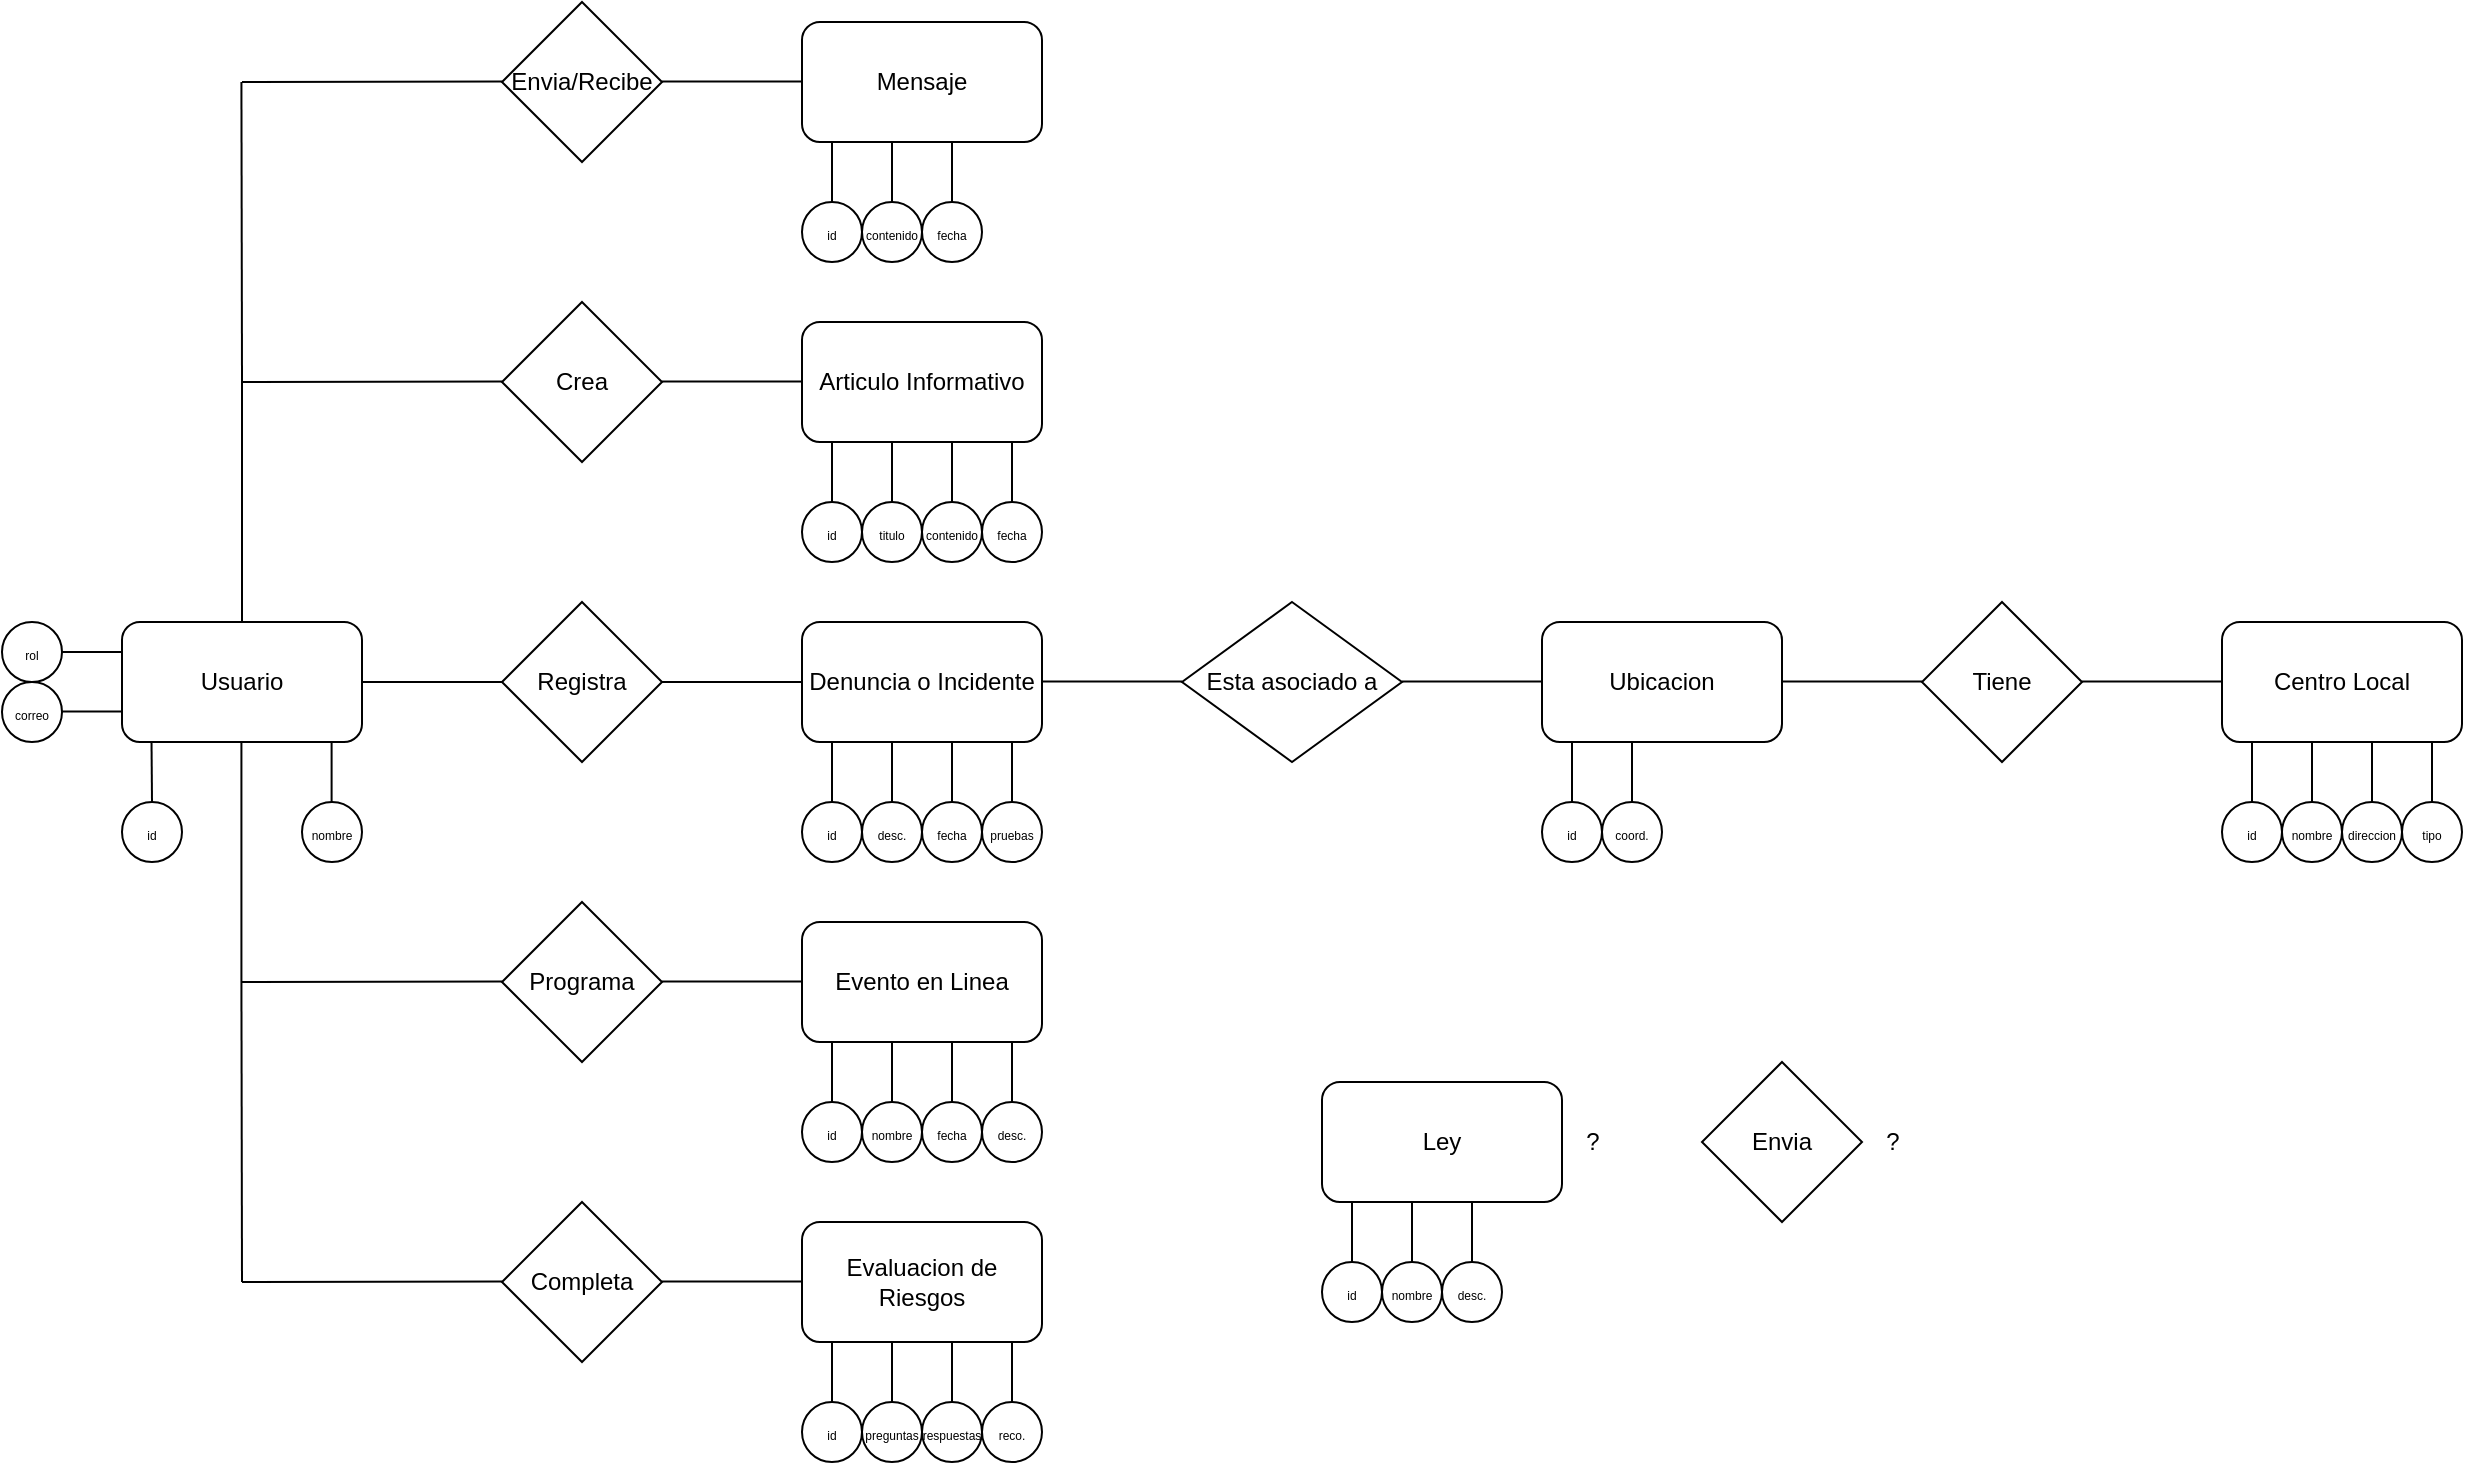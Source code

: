 <mxfile version="21.6.9" type="google">
  <diagram id="R2lEEEUBdFMjLlhIrx00" name="Page-1">
    <mxGraphModel grid="1" page="1" gridSize="10" guides="1" tooltips="1" connect="1" arrows="1" fold="1" pageScale="1" pageWidth="850" pageHeight="1100" math="0" shadow="0" extFonts="Permanent Marker^https://fonts.googleapis.com/css?family=Permanent+Marker">
      <root>
        <mxCell id="0" />
        <mxCell id="1" parent="0" />
        <mxCell id="qiDqm1S0po34fTQ9EKG--2" value="Usuario" style="rounded=1;whiteSpace=wrap;html=1;" vertex="1" parent="1">
          <mxGeometry y="380" width="120" height="60" as="geometry" />
        </mxCell>
        <mxCell id="qiDqm1S0po34fTQ9EKG--3" value="Denuncia o Incidente" style="rounded=1;whiteSpace=wrap;html=1;" vertex="1" parent="1">
          <mxGeometry x="340" y="380" width="120" height="60" as="geometry" />
        </mxCell>
        <mxCell id="qiDqm1S0po34fTQ9EKG--4" value="Articulo Informativo" style="rounded=1;whiteSpace=wrap;html=1;" vertex="1" parent="1">
          <mxGeometry x="340" y="230" width="120" height="60" as="geometry" />
        </mxCell>
        <mxCell id="qiDqm1S0po34fTQ9EKG--5" value="Mensaje" style="rounded=1;whiteSpace=wrap;html=1;" vertex="1" parent="1">
          <mxGeometry x="340" y="80" width="120" height="60" as="geometry" />
        </mxCell>
        <mxCell id="qiDqm1S0po34fTQ9EKG--6" value="Evento en Linea" style="rounded=1;whiteSpace=wrap;html=1;" vertex="1" parent="1">
          <mxGeometry x="340" y="530" width="120" height="60" as="geometry" />
        </mxCell>
        <mxCell id="qiDqm1S0po34fTQ9EKG--7" value="Evaluacion de Riesgos" style="rounded=1;whiteSpace=wrap;html=1;" vertex="1" parent="1">
          <mxGeometry x="340" y="680" width="120" height="60" as="geometry" />
        </mxCell>
        <mxCell id="qiDqm1S0po34fTQ9EKG--8" value="Registra" style="rhombus;whiteSpace=wrap;html=1;" vertex="1" parent="1">
          <mxGeometry x="190" y="370" width="80" height="80" as="geometry" />
        </mxCell>
        <mxCell id="qiDqm1S0po34fTQ9EKG--9" value="Crea" style="rhombus;whiteSpace=wrap;html=1;" vertex="1" parent="1">
          <mxGeometry x="190" y="220" width="80" height="80" as="geometry" />
        </mxCell>
        <mxCell id="qiDqm1S0po34fTQ9EKG--10" value="Envia/Recibe" style="rhombus;whiteSpace=wrap;html=1;" vertex="1" parent="1">
          <mxGeometry x="190" y="70" width="80" height="80" as="geometry" />
        </mxCell>
        <mxCell id="qiDqm1S0po34fTQ9EKG--11" value="Programa" style="rhombus;whiteSpace=wrap;html=1;" vertex="1" parent="1">
          <mxGeometry x="190" y="520" width="80" height="80" as="geometry" />
        </mxCell>
        <mxCell id="qiDqm1S0po34fTQ9EKG--12" value="Completa" style="rhombus;whiteSpace=wrap;html=1;" vertex="1" parent="1">
          <mxGeometry x="190" y="670" width="80" height="80" as="geometry" />
        </mxCell>
        <mxCell id="qiDqm1S0po34fTQ9EKG--13" value="Esta asociado a" style="rhombus;whiteSpace=wrap;html=1;" vertex="1" parent="1">
          <mxGeometry x="530" y="370" width="110" height="80" as="geometry" />
        </mxCell>
        <mxCell id="qiDqm1S0po34fTQ9EKG--14" value="Ubicacion" style="rounded=1;whiteSpace=wrap;html=1;" vertex="1" parent="1">
          <mxGeometry x="710" y="380" width="120" height="60" as="geometry" />
        </mxCell>
        <mxCell id="qiDqm1S0po34fTQ9EKG--15" value="Centro Local" style="rounded=1;whiteSpace=wrap;html=1;" vertex="1" parent="1">
          <mxGeometry x="1050" y="380" width="120" height="60" as="geometry" />
        </mxCell>
        <mxCell id="qiDqm1S0po34fTQ9EKG--16" value="Tiene" style="rhombus;whiteSpace=wrap;html=1;" vertex="1" parent="1">
          <mxGeometry x="900" y="370" width="80" height="80" as="geometry" />
        </mxCell>
        <mxCell id="qiDqm1S0po34fTQ9EKG--17" value="Ley" style="rounded=1;whiteSpace=wrap;html=1;" vertex="1" parent="1">
          <mxGeometry x="600" y="610" width="120" height="60" as="geometry" />
        </mxCell>
        <mxCell id="qiDqm1S0po34fTQ9EKG--18" value="Envia" style="rhombus;whiteSpace=wrap;html=1;" vertex="1" parent="1">
          <mxGeometry x="790" y="600" width="80" height="80" as="geometry" />
        </mxCell>
        <mxCell id="qiDqm1S0po34fTQ9EKG--19" value="?" style="text;html=1;align=center;verticalAlign=middle;resizable=0;points=[];autosize=1;strokeColor=none;fillColor=none;" vertex="1" parent="1">
          <mxGeometry x="720" y="625" width="30" height="30" as="geometry" />
        </mxCell>
        <mxCell id="qiDqm1S0po34fTQ9EKG--20" value="?" style="text;html=1;align=center;verticalAlign=middle;resizable=0;points=[];autosize=1;strokeColor=none;fillColor=none;" vertex="1" parent="1">
          <mxGeometry x="870" y="625" width="30" height="30" as="geometry" />
        </mxCell>
        <mxCell id="qiDqm1S0po34fTQ9EKG--21" value="" style="endArrow=none;html=1;rounded=0;exitX=1;exitY=0.5;exitDx=0;exitDy=0;entryX=0;entryY=0.5;entryDx=0;entryDy=0;" edge="1" parent="1" source="qiDqm1S0po34fTQ9EKG--2" target="qiDqm1S0po34fTQ9EKG--8">
          <mxGeometry width="50" height="50" relative="1" as="geometry">
            <mxPoint x="600" y="470" as="sourcePoint" />
            <mxPoint x="650" y="420" as="targetPoint" />
          </mxGeometry>
        </mxCell>
        <mxCell id="qiDqm1S0po34fTQ9EKG--22" value="" style="endArrow=none;html=1;rounded=0;entryX=0;entryY=0.5;entryDx=0;entryDy=0;" edge="1" parent="1" target="qiDqm1S0po34fTQ9EKG--3">
          <mxGeometry width="50" height="50" relative="1" as="geometry">
            <mxPoint x="270" y="410" as="sourcePoint" />
            <mxPoint x="320" y="360" as="targetPoint" />
          </mxGeometry>
        </mxCell>
        <mxCell id="qiDqm1S0po34fTQ9EKG--23" value="" style="endArrow=none;html=1;rounded=0;entryX=0;entryY=0.5;entryDx=0;entryDy=0;" edge="1" parent="1">
          <mxGeometry width="50" height="50" relative="1" as="geometry">
            <mxPoint x="270" y="259.71" as="sourcePoint" />
            <mxPoint x="340" y="259.71" as="targetPoint" />
          </mxGeometry>
        </mxCell>
        <mxCell id="qiDqm1S0po34fTQ9EKG--24" value="" style="endArrow=none;html=1;rounded=0;entryX=0;entryY=0.5;entryDx=0;entryDy=0;" edge="1" parent="1">
          <mxGeometry width="50" height="50" relative="1" as="geometry">
            <mxPoint x="270" y="109.71" as="sourcePoint" />
            <mxPoint x="340" y="109.71" as="targetPoint" />
          </mxGeometry>
        </mxCell>
        <mxCell id="qiDqm1S0po34fTQ9EKG--25" value="" style="endArrow=none;html=1;rounded=0;entryX=0;entryY=0.5;entryDx=0;entryDy=0;" edge="1" parent="1">
          <mxGeometry width="50" height="50" relative="1" as="geometry">
            <mxPoint x="270" y="559.71" as="sourcePoint" />
            <mxPoint x="340" y="559.71" as="targetPoint" />
          </mxGeometry>
        </mxCell>
        <mxCell id="qiDqm1S0po34fTQ9EKG--26" value="" style="endArrow=none;html=1;rounded=0;entryX=0;entryY=0.5;entryDx=0;entryDy=0;" edge="1" parent="1">
          <mxGeometry width="50" height="50" relative="1" as="geometry">
            <mxPoint x="270" y="709.71" as="sourcePoint" />
            <mxPoint x="340" y="709.71" as="targetPoint" />
          </mxGeometry>
        </mxCell>
        <mxCell id="qiDqm1S0po34fTQ9EKG--27" value="" style="endArrow=none;html=1;rounded=0;entryX=0;entryY=0.5;entryDx=0;entryDy=0;" edge="1" parent="1">
          <mxGeometry width="50" height="50" relative="1" as="geometry">
            <mxPoint x="460" y="409.71" as="sourcePoint" />
            <mxPoint x="530" y="409.71" as="targetPoint" />
          </mxGeometry>
        </mxCell>
        <mxCell id="qiDqm1S0po34fTQ9EKG--28" value="" style="endArrow=none;html=1;rounded=0;entryX=0;entryY=0.5;entryDx=0;entryDy=0;" edge="1" parent="1">
          <mxGeometry width="50" height="50" relative="1" as="geometry">
            <mxPoint x="640" y="409.71" as="sourcePoint" />
            <mxPoint x="710" y="409.71" as="targetPoint" />
          </mxGeometry>
        </mxCell>
        <mxCell id="qiDqm1S0po34fTQ9EKG--29" value="" style="endArrow=none;html=1;rounded=0;entryX=0;entryY=0.5;entryDx=0;entryDy=0;" edge="1" parent="1">
          <mxGeometry width="50" height="50" relative="1" as="geometry">
            <mxPoint x="830" y="409.71" as="sourcePoint" />
            <mxPoint x="900" y="409.71" as="targetPoint" />
          </mxGeometry>
        </mxCell>
        <mxCell id="qiDqm1S0po34fTQ9EKG--30" value="" style="endArrow=none;html=1;rounded=0;entryX=0;entryY=0.5;entryDx=0;entryDy=0;" edge="1" parent="1">
          <mxGeometry width="50" height="50" relative="1" as="geometry">
            <mxPoint x="980" y="409.71" as="sourcePoint" />
            <mxPoint x="1050" y="409.71" as="targetPoint" />
          </mxGeometry>
        </mxCell>
        <mxCell id="qiDqm1S0po34fTQ9EKG--31" value="" style="endArrow=none;html=1;rounded=0;entryX=0;entryY=0.5;entryDx=0;entryDy=0;" edge="1" parent="1">
          <mxGeometry width="50" height="50" relative="1" as="geometry">
            <mxPoint x="60" y="260" as="sourcePoint" />
            <mxPoint x="190" y="259.71" as="targetPoint" />
          </mxGeometry>
        </mxCell>
        <mxCell id="qiDqm1S0po34fTQ9EKG--33" value="" style="endArrow=none;html=1;rounded=0;" edge="1" parent="1">
          <mxGeometry width="50" height="50" relative="1" as="geometry">
            <mxPoint x="60" y="380" as="sourcePoint" />
            <mxPoint x="60" y="260" as="targetPoint" />
          </mxGeometry>
        </mxCell>
        <mxCell id="qiDqm1S0po34fTQ9EKG--34" value="" style="endArrow=none;html=1;rounded=0;entryX=0;entryY=0.5;entryDx=0;entryDy=0;" edge="1" parent="1">
          <mxGeometry width="50" height="50" relative="1" as="geometry">
            <mxPoint x="60" y="110" as="sourcePoint" />
            <mxPoint x="190" y="109.71" as="targetPoint" />
          </mxGeometry>
        </mxCell>
        <mxCell id="qiDqm1S0po34fTQ9EKG--35" value="" style="endArrow=none;html=1;rounded=0;entryX=0;entryY=0.5;entryDx=0;entryDy=0;" edge="1" parent="1">
          <mxGeometry width="50" height="50" relative="1" as="geometry">
            <mxPoint x="60" y="560" as="sourcePoint" />
            <mxPoint x="190" y="559.71" as="targetPoint" />
          </mxGeometry>
        </mxCell>
        <mxCell id="qiDqm1S0po34fTQ9EKG--36" value="" style="endArrow=none;html=1;rounded=0;entryX=0;entryY=0.5;entryDx=0;entryDy=0;" edge="1" parent="1">
          <mxGeometry width="50" height="50" relative="1" as="geometry">
            <mxPoint x="60" y="710" as="sourcePoint" />
            <mxPoint x="190" y="709.71" as="targetPoint" />
          </mxGeometry>
        </mxCell>
        <mxCell id="qiDqm1S0po34fTQ9EKG--37" value="" style="endArrow=none;html=1;rounded=0;" edge="1" parent="1">
          <mxGeometry width="50" height="50" relative="1" as="geometry">
            <mxPoint x="60" y="260" as="sourcePoint" />
            <mxPoint x="59.71" y="110" as="targetPoint" />
          </mxGeometry>
        </mxCell>
        <mxCell id="qiDqm1S0po34fTQ9EKG--38" value="" style="endArrow=none;html=1;rounded=0;" edge="1" parent="1">
          <mxGeometry width="50" height="50" relative="1" as="geometry">
            <mxPoint x="60" y="710" as="sourcePoint" />
            <mxPoint x="59.71" y="560" as="targetPoint" />
          </mxGeometry>
        </mxCell>
        <mxCell id="qiDqm1S0po34fTQ9EKG--39" value="" style="endArrow=none;html=1;rounded=0;" edge="1" parent="1">
          <mxGeometry width="50" height="50" relative="1" as="geometry">
            <mxPoint x="59.71" y="560" as="sourcePoint" />
            <mxPoint x="59.71" y="440" as="targetPoint" />
          </mxGeometry>
        </mxCell>
        <mxCell id="qiDqm1S0po34fTQ9EKG--40" value="&lt;font style=&quot;font-size: 6px;&quot;&gt;id&lt;/font&gt;" style="ellipse;whiteSpace=wrap;html=1;aspect=fixed;" vertex="1" parent="1">
          <mxGeometry y="470" width="30" height="30" as="geometry" />
        </mxCell>
        <mxCell id="qiDqm1S0po34fTQ9EKG--41" value="&lt;font style=&quot;font-size: 6px;&quot;&gt;nombre&lt;/font&gt;" style="ellipse;whiteSpace=wrap;html=1;aspect=fixed;" vertex="1" parent="1">
          <mxGeometry x="90" y="470" width="30" height="30" as="geometry" />
        </mxCell>
        <mxCell id="qiDqm1S0po34fTQ9EKG--42" value="&lt;font style=&quot;font-size: 6px;&quot;&gt;correo&lt;/font&gt;" style="ellipse;whiteSpace=wrap;html=1;aspect=fixed;" vertex="1" parent="1">
          <mxGeometry x="-60" y="410" width="30" height="30" as="geometry" />
        </mxCell>
        <mxCell id="qiDqm1S0po34fTQ9EKG--43" value="&lt;font style=&quot;font-size: 6px;&quot;&gt;rol&lt;/font&gt;" style="ellipse;whiteSpace=wrap;html=1;aspect=fixed;" vertex="1" parent="1">
          <mxGeometry x="-60" y="380" width="30" height="30" as="geometry" />
        </mxCell>
        <mxCell id="qiDqm1S0po34fTQ9EKG--44" value="" style="endArrow=none;html=1;rounded=0;entryX=0;entryY=0.25;entryDx=0;entryDy=0;exitX=1;exitY=0.5;exitDx=0;exitDy=0;" edge="1" parent="1" source="qiDqm1S0po34fTQ9EKG--43" target="qiDqm1S0po34fTQ9EKG--2">
          <mxGeometry width="50" height="50" relative="1" as="geometry">
            <mxPoint x="-30" y="390" as="sourcePoint" />
            <mxPoint x="20" y="340" as="targetPoint" />
          </mxGeometry>
        </mxCell>
        <mxCell id="qiDqm1S0po34fTQ9EKG--45" value="" style="endArrow=none;html=1;rounded=0;entryX=0;entryY=0.25;entryDx=0;entryDy=0;exitX=1;exitY=0.5;exitDx=0;exitDy=0;" edge="1" parent="1">
          <mxGeometry width="50" height="50" relative="1" as="geometry">
            <mxPoint x="-30" y="424.8" as="sourcePoint" />
            <mxPoint y="424.8" as="targetPoint" />
          </mxGeometry>
        </mxCell>
        <mxCell id="qiDqm1S0po34fTQ9EKG--46" value="" style="endArrow=none;html=1;rounded=0;entryX=0.5;entryY=0;entryDx=0;entryDy=0;exitX=0.123;exitY=0.997;exitDx=0;exitDy=0;exitPerimeter=0;" edge="1" parent="1" source="qiDqm1S0po34fTQ9EKG--2" target="qiDqm1S0po34fTQ9EKG--40">
          <mxGeometry width="50" height="50" relative="1" as="geometry">
            <mxPoint x="10" y="460" as="sourcePoint" />
            <mxPoint x="40" y="460" as="targetPoint" />
          </mxGeometry>
        </mxCell>
        <mxCell id="qiDqm1S0po34fTQ9EKG--47" value="" style="endArrow=none;html=1;rounded=0;entryX=0.5;entryY=0;entryDx=0;entryDy=0;exitX=0.123;exitY=0.997;exitDx=0;exitDy=0;exitPerimeter=0;" edge="1" parent="1">
          <mxGeometry width="50" height="50" relative="1" as="geometry">
            <mxPoint x="104.8" y="440" as="sourcePoint" />
            <mxPoint x="104.8" y="470" as="targetPoint" />
          </mxGeometry>
        </mxCell>
        <mxCell id="qiDqm1S0po34fTQ9EKG--48" value="&lt;font style=&quot;font-size: 6px;&quot;&gt;id&lt;/font&gt;" style="ellipse;whiteSpace=wrap;html=1;aspect=fixed;" vertex="1" parent="1">
          <mxGeometry x="340" y="470" width="30" height="30" as="geometry" />
        </mxCell>
        <mxCell id="qiDqm1S0po34fTQ9EKG--49" value="" style="endArrow=none;html=1;rounded=0;entryX=0.5;entryY=0;entryDx=0;entryDy=0;exitX=0.123;exitY=0.997;exitDx=0;exitDy=0;exitPerimeter=0;" edge="1" parent="1" target="qiDqm1S0po34fTQ9EKG--48">
          <mxGeometry width="50" height="50" relative="1" as="geometry">
            <mxPoint x="355" y="440" as="sourcePoint" />
            <mxPoint x="380" y="460" as="targetPoint" />
          </mxGeometry>
        </mxCell>
        <mxCell id="qiDqm1S0po34fTQ9EKG--50" value="&lt;font style=&quot;font-size: 6px;&quot;&gt;desc.&lt;/font&gt;" style="ellipse;whiteSpace=wrap;html=1;aspect=fixed;" vertex="1" parent="1">
          <mxGeometry x="370" y="470" width="30" height="30" as="geometry" />
        </mxCell>
        <mxCell id="qiDqm1S0po34fTQ9EKG--51" value="" style="endArrow=none;html=1;rounded=0;entryX=0.5;entryY=0;entryDx=0;entryDy=0;exitX=0.123;exitY=0.997;exitDx=0;exitDy=0;exitPerimeter=0;" edge="1" parent="1" target="qiDqm1S0po34fTQ9EKG--50">
          <mxGeometry width="50" height="50" relative="1" as="geometry">
            <mxPoint x="385" y="440" as="sourcePoint" />
            <mxPoint x="410" y="460" as="targetPoint" />
          </mxGeometry>
        </mxCell>
        <mxCell id="qiDqm1S0po34fTQ9EKG--52" value="&lt;font style=&quot;font-size: 6px;&quot;&gt;fecha&lt;/font&gt;" style="ellipse;whiteSpace=wrap;html=1;aspect=fixed;" vertex="1" parent="1">
          <mxGeometry x="400" y="470" width="30" height="30" as="geometry" />
        </mxCell>
        <mxCell id="qiDqm1S0po34fTQ9EKG--53" value="" style="endArrow=none;html=1;rounded=0;entryX=0.5;entryY=0;entryDx=0;entryDy=0;exitX=0.123;exitY=0.997;exitDx=0;exitDy=0;exitPerimeter=0;" edge="1" parent="1" target="qiDqm1S0po34fTQ9EKG--52">
          <mxGeometry width="50" height="50" relative="1" as="geometry">
            <mxPoint x="415" y="440" as="sourcePoint" />
            <mxPoint x="440" y="460" as="targetPoint" />
          </mxGeometry>
        </mxCell>
        <mxCell id="qiDqm1S0po34fTQ9EKG--54" value="&lt;font style=&quot;font-size: 6px;&quot;&gt;pruebas&lt;/font&gt;" style="ellipse;whiteSpace=wrap;html=1;aspect=fixed;" vertex="1" parent="1">
          <mxGeometry x="430" y="470" width="30" height="30" as="geometry" />
        </mxCell>
        <mxCell id="qiDqm1S0po34fTQ9EKG--55" value="" style="endArrow=none;html=1;rounded=0;entryX=0.5;entryY=0;entryDx=0;entryDy=0;exitX=0.123;exitY=0.997;exitDx=0;exitDy=0;exitPerimeter=0;" edge="1" parent="1" target="qiDqm1S0po34fTQ9EKG--54">
          <mxGeometry width="50" height="50" relative="1" as="geometry">
            <mxPoint x="445" y="440" as="sourcePoint" />
            <mxPoint x="470" y="460" as="targetPoint" />
          </mxGeometry>
        </mxCell>
        <mxCell id="qiDqm1S0po34fTQ9EKG--56" value="&lt;font style=&quot;font-size: 6px;&quot;&gt;id&lt;/font&gt;" style="ellipse;whiteSpace=wrap;html=1;aspect=fixed;" vertex="1" parent="1">
          <mxGeometry x="340" y="320" width="30" height="30" as="geometry" />
        </mxCell>
        <mxCell id="qiDqm1S0po34fTQ9EKG--57" value="" style="endArrow=none;html=1;rounded=0;entryX=0.5;entryY=0;entryDx=0;entryDy=0;exitX=0.123;exitY=0.997;exitDx=0;exitDy=0;exitPerimeter=0;" edge="1" parent="1" target="qiDqm1S0po34fTQ9EKG--56">
          <mxGeometry width="50" height="50" relative="1" as="geometry">
            <mxPoint x="355" y="290" as="sourcePoint" />
            <mxPoint x="380" y="310" as="targetPoint" />
          </mxGeometry>
        </mxCell>
        <mxCell id="qiDqm1S0po34fTQ9EKG--58" value="&lt;font style=&quot;font-size: 6px;&quot;&gt;titulo&lt;/font&gt;" style="ellipse;whiteSpace=wrap;html=1;aspect=fixed;" vertex="1" parent="1">
          <mxGeometry x="370" y="320" width="30" height="30" as="geometry" />
        </mxCell>
        <mxCell id="qiDqm1S0po34fTQ9EKG--59" value="" style="endArrow=none;html=1;rounded=0;entryX=0.5;entryY=0;entryDx=0;entryDy=0;exitX=0.123;exitY=0.997;exitDx=0;exitDy=0;exitPerimeter=0;" edge="1" parent="1" target="qiDqm1S0po34fTQ9EKG--58">
          <mxGeometry width="50" height="50" relative="1" as="geometry">
            <mxPoint x="385" y="290" as="sourcePoint" />
            <mxPoint x="410" y="310" as="targetPoint" />
          </mxGeometry>
        </mxCell>
        <mxCell id="qiDqm1S0po34fTQ9EKG--60" value="&lt;font style=&quot;font-size: 6px;&quot;&gt;contenido&lt;/font&gt;" style="ellipse;whiteSpace=wrap;html=1;aspect=fixed;" vertex="1" parent="1">
          <mxGeometry x="400" y="320" width="30" height="30" as="geometry" />
        </mxCell>
        <mxCell id="qiDqm1S0po34fTQ9EKG--61" value="" style="endArrow=none;html=1;rounded=0;entryX=0.5;entryY=0;entryDx=0;entryDy=0;exitX=0.123;exitY=0.997;exitDx=0;exitDy=0;exitPerimeter=0;" edge="1" parent="1" target="qiDqm1S0po34fTQ9EKG--60">
          <mxGeometry width="50" height="50" relative="1" as="geometry">
            <mxPoint x="415" y="290" as="sourcePoint" />
            <mxPoint x="440" y="310" as="targetPoint" />
          </mxGeometry>
        </mxCell>
        <mxCell id="qiDqm1S0po34fTQ9EKG--62" value="&lt;font style=&quot;font-size: 6px;&quot;&gt;fecha&lt;/font&gt;" style="ellipse;whiteSpace=wrap;html=1;aspect=fixed;" vertex="1" parent="1">
          <mxGeometry x="430" y="320" width="30" height="30" as="geometry" />
        </mxCell>
        <mxCell id="qiDqm1S0po34fTQ9EKG--63" value="" style="endArrow=none;html=1;rounded=0;entryX=0.5;entryY=0;entryDx=0;entryDy=0;exitX=0.123;exitY=0.997;exitDx=0;exitDy=0;exitPerimeter=0;" edge="1" parent="1" target="qiDqm1S0po34fTQ9EKG--62">
          <mxGeometry width="50" height="50" relative="1" as="geometry">
            <mxPoint x="445" y="290" as="sourcePoint" />
            <mxPoint x="470" y="310" as="targetPoint" />
          </mxGeometry>
        </mxCell>
        <mxCell id="qiDqm1S0po34fTQ9EKG--64" value="&lt;font style=&quot;font-size: 6px;&quot;&gt;id&lt;/font&gt;" style="ellipse;whiteSpace=wrap;html=1;aspect=fixed;" vertex="1" parent="1">
          <mxGeometry x="340" y="170" width="30" height="30" as="geometry" />
        </mxCell>
        <mxCell id="qiDqm1S0po34fTQ9EKG--65" value="" style="endArrow=none;html=1;rounded=0;entryX=0.5;entryY=0;entryDx=0;entryDy=0;exitX=0.123;exitY=0.997;exitDx=0;exitDy=0;exitPerimeter=0;" edge="1" parent="1" target="qiDqm1S0po34fTQ9EKG--64">
          <mxGeometry width="50" height="50" relative="1" as="geometry">
            <mxPoint x="355" y="140" as="sourcePoint" />
            <mxPoint x="380" y="160" as="targetPoint" />
          </mxGeometry>
        </mxCell>
        <mxCell id="qiDqm1S0po34fTQ9EKG--66" value="&lt;font style=&quot;font-size: 6px;&quot;&gt;contenido&lt;/font&gt;" style="ellipse;whiteSpace=wrap;html=1;aspect=fixed;" vertex="1" parent="1">
          <mxGeometry x="370" y="170" width="30" height="30" as="geometry" />
        </mxCell>
        <mxCell id="qiDqm1S0po34fTQ9EKG--67" value="" style="endArrow=none;html=1;rounded=0;entryX=0.5;entryY=0;entryDx=0;entryDy=0;exitX=0.123;exitY=0.997;exitDx=0;exitDy=0;exitPerimeter=0;" edge="1" parent="1" target="qiDqm1S0po34fTQ9EKG--66">
          <mxGeometry width="50" height="50" relative="1" as="geometry">
            <mxPoint x="385" y="140" as="sourcePoint" />
            <mxPoint x="410" y="160" as="targetPoint" />
          </mxGeometry>
        </mxCell>
        <mxCell id="qiDqm1S0po34fTQ9EKG--68" value="&lt;font style=&quot;font-size: 6px;&quot;&gt;fecha&lt;/font&gt;" style="ellipse;whiteSpace=wrap;html=1;aspect=fixed;" vertex="1" parent="1">
          <mxGeometry x="400" y="170" width="30" height="30" as="geometry" />
        </mxCell>
        <mxCell id="qiDqm1S0po34fTQ9EKG--69" value="" style="endArrow=none;html=1;rounded=0;entryX=0.5;entryY=0;entryDx=0;entryDy=0;exitX=0.123;exitY=0.997;exitDx=0;exitDy=0;exitPerimeter=0;" edge="1" parent="1" target="qiDqm1S0po34fTQ9EKG--68">
          <mxGeometry width="50" height="50" relative="1" as="geometry">
            <mxPoint x="415" y="140" as="sourcePoint" />
            <mxPoint x="440" y="160" as="targetPoint" />
          </mxGeometry>
        </mxCell>
        <mxCell id="qiDqm1S0po34fTQ9EKG--76" value="&lt;font style=&quot;font-size: 6px;&quot;&gt;id&lt;/font&gt;" style="ellipse;whiteSpace=wrap;html=1;aspect=fixed;" vertex="1" parent="1">
          <mxGeometry x="340" y="620" width="30" height="30" as="geometry" />
        </mxCell>
        <mxCell id="qiDqm1S0po34fTQ9EKG--77" value="" style="endArrow=none;html=1;rounded=0;entryX=0.5;entryY=0;entryDx=0;entryDy=0;exitX=0.123;exitY=0.997;exitDx=0;exitDy=0;exitPerimeter=0;" edge="1" parent="1" target="qiDqm1S0po34fTQ9EKG--76">
          <mxGeometry width="50" height="50" relative="1" as="geometry">
            <mxPoint x="355" y="590" as="sourcePoint" />
            <mxPoint x="380" y="610" as="targetPoint" />
          </mxGeometry>
        </mxCell>
        <mxCell id="qiDqm1S0po34fTQ9EKG--78" value="&lt;font style=&quot;font-size: 6px;&quot;&gt;nombre&lt;/font&gt;" style="ellipse;whiteSpace=wrap;html=1;aspect=fixed;" vertex="1" parent="1">
          <mxGeometry x="370" y="620" width="30" height="30" as="geometry" />
        </mxCell>
        <mxCell id="qiDqm1S0po34fTQ9EKG--79" value="" style="endArrow=none;html=1;rounded=0;entryX=0.5;entryY=0;entryDx=0;entryDy=0;exitX=0.123;exitY=0.997;exitDx=0;exitDy=0;exitPerimeter=0;" edge="1" parent="1" target="qiDqm1S0po34fTQ9EKG--78">
          <mxGeometry width="50" height="50" relative="1" as="geometry">
            <mxPoint x="385" y="590" as="sourcePoint" />
            <mxPoint x="410" y="610" as="targetPoint" />
          </mxGeometry>
        </mxCell>
        <mxCell id="qiDqm1S0po34fTQ9EKG--80" value="&lt;font style=&quot;font-size: 6px;&quot;&gt;fecha&lt;/font&gt;" style="ellipse;whiteSpace=wrap;html=1;aspect=fixed;" vertex="1" parent="1">
          <mxGeometry x="400" y="620" width="30" height="30" as="geometry" />
        </mxCell>
        <mxCell id="qiDqm1S0po34fTQ9EKG--81" value="" style="endArrow=none;html=1;rounded=0;entryX=0.5;entryY=0;entryDx=0;entryDy=0;exitX=0.123;exitY=0.997;exitDx=0;exitDy=0;exitPerimeter=0;" edge="1" parent="1" target="qiDqm1S0po34fTQ9EKG--80">
          <mxGeometry width="50" height="50" relative="1" as="geometry">
            <mxPoint x="415" y="590" as="sourcePoint" />
            <mxPoint x="440" y="610" as="targetPoint" />
          </mxGeometry>
        </mxCell>
        <mxCell id="qiDqm1S0po34fTQ9EKG--82" value="&lt;font style=&quot;font-size: 6px;&quot;&gt;desc.&lt;/font&gt;" style="ellipse;whiteSpace=wrap;html=1;aspect=fixed;" vertex="1" parent="1">
          <mxGeometry x="430" y="620" width="30" height="30" as="geometry" />
        </mxCell>
        <mxCell id="qiDqm1S0po34fTQ9EKG--83" value="" style="endArrow=none;html=1;rounded=0;entryX=0.5;entryY=0;entryDx=0;entryDy=0;exitX=0.123;exitY=0.997;exitDx=0;exitDy=0;exitPerimeter=0;" edge="1" parent="1" target="qiDqm1S0po34fTQ9EKG--82">
          <mxGeometry width="50" height="50" relative="1" as="geometry">
            <mxPoint x="445" y="590" as="sourcePoint" />
            <mxPoint x="470" y="610" as="targetPoint" />
          </mxGeometry>
        </mxCell>
        <mxCell id="qiDqm1S0po34fTQ9EKG--84" value="&lt;font style=&quot;font-size: 6px;&quot;&gt;id&lt;/font&gt;" style="ellipse;whiteSpace=wrap;html=1;aspect=fixed;" vertex="1" parent="1">
          <mxGeometry x="340" y="770" width="30" height="30" as="geometry" />
        </mxCell>
        <mxCell id="qiDqm1S0po34fTQ9EKG--85" value="" style="endArrow=none;html=1;rounded=0;entryX=0.5;entryY=0;entryDx=0;entryDy=0;exitX=0.123;exitY=0.997;exitDx=0;exitDy=0;exitPerimeter=0;" edge="1" parent="1" target="qiDqm1S0po34fTQ9EKG--84">
          <mxGeometry width="50" height="50" relative="1" as="geometry">
            <mxPoint x="355" y="740" as="sourcePoint" />
            <mxPoint x="380" y="760" as="targetPoint" />
          </mxGeometry>
        </mxCell>
        <mxCell id="qiDqm1S0po34fTQ9EKG--86" value="&lt;font style=&quot;font-size: 6px;&quot;&gt;preguntas&lt;/font&gt;" style="ellipse;whiteSpace=wrap;html=1;aspect=fixed;" vertex="1" parent="1">
          <mxGeometry x="370" y="770" width="30" height="30" as="geometry" />
        </mxCell>
        <mxCell id="qiDqm1S0po34fTQ9EKG--87" value="" style="endArrow=none;html=1;rounded=0;entryX=0.5;entryY=0;entryDx=0;entryDy=0;exitX=0.123;exitY=0.997;exitDx=0;exitDy=0;exitPerimeter=0;" edge="1" parent="1" target="qiDqm1S0po34fTQ9EKG--86">
          <mxGeometry width="50" height="50" relative="1" as="geometry">
            <mxPoint x="385" y="740" as="sourcePoint" />
            <mxPoint x="410" y="760" as="targetPoint" />
          </mxGeometry>
        </mxCell>
        <mxCell id="qiDqm1S0po34fTQ9EKG--88" value="&lt;font style=&quot;font-size: 6px;&quot;&gt;respuestas&lt;/font&gt;" style="ellipse;whiteSpace=wrap;html=1;aspect=fixed;" vertex="1" parent="1">
          <mxGeometry x="400" y="770" width="30" height="30" as="geometry" />
        </mxCell>
        <mxCell id="qiDqm1S0po34fTQ9EKG--89" value="" style="endArrow=none;html=1;rounded=0;entryX=0.5;entryY=0;entryDx=0;entryDy=0;exitX=0.123;exitY=0.997;exitDx=0;exitDy=0;exitPerimeter=0;" edge="1" parent="1" target="qiDqm1S0po34fTQ9EKG--88">
          <mxGeometry width="50" height="50" relative="1" as="geometry">
            <mxPoint x="415" y="740" as="sourcePoint" />
            <mxPoint x="440" y="760" as="targetPoint" />
          </mxGeometry>
        </mxCell>
        <mxCell id="qiDqm1S0po34fTQ9EKG--90" value="&lt;span style=&quot;font-size: 6px;&quot;&gt;reco.&lt;br&gt;&lt;/span&gt;" style="ellipse;whiteSpace=wrap;html=1;aspect=fixed;" vertex="1" parent="1">
          <mxGeometry x="430" y="770" width="30" height="30" as="geometry" />
        </mxCell>
        <mxCell id="qiDqm1S0po34fTQ9EKG--91" value="" style="endArrow=none;html=1;rounded=0;entryX=0.5;entryY=0;entryDx=0;entryDy=0;exitX=0.123;exitY=0.997;exitDx=0;exitDy=0;exitPerimeter=0;" edge="1" parent="1" target="qiDqm1S0po34fTQ9EKG--90">
          <mxGeometry width="50" height="50" relative="1" as="geometry">
            <mxPoint x="445" y="740" as="sourcePoint" />
            <mxPoint x="470" y="760" as="targetPoint" />
          </mxGeometry>
        </mxCell>
        <mxCell id="qiDqm1S0po34fTQ9EKG--92" value="&lt;font style=&quot;font-size: 6px;&quot;&gt;id&lt;/font&gt;" style="ellipse;whiteSpace=wrap;html=1;aspect=fixed;" vertex="1" parent="1">
          <mxGeometry x="600" y="700" width="30" height="30" as="geometry" />
        </mxCell>
        <mxCell id="qiDqm1S0po34fTQ9EKG--93" value="" style="endArrow=none;html=1;rounded=0;entryX=0.5;entryY=0;entryDx=0;entryDy=0;exitX=0.123;exitY=0.997;exitDx=0;exitDy=0;exitPerimeter=0;" edge="1" parent="1" target="qiDqm1S0po34fTQ9EKG--92">
          <mxGeometry width="50" height="50" relative="1" as="geometry">
            <mxPoint x="615" y="670" as="sourcePoint" />
            <mxPoint x="640" y="690" as="targetPoint" />
          </mxGeometry>
        </mxCell>
        <mxCell id="qiDqm1S0po34fTQ9EKG--94" value="&lt;font style=&quot;font-size: 6px;&quot;&gt;nombre&lt;/font&gt;" style="ellipse;whiteSpace=wrap;html=1;aspect=fixed;" vertex="1" parent="1">
          <mxGeometry x="630" y="700" width="30" height="30" as="geometry" />
        </mxCell>
        <mxCell id="qiDqm1S0po34fTQ9EKG--95" value="" style="endArrow=none;html=1;rounded=0;entryX=0.5;entryY=0;entryDx=0;entryDy=0;exitX=0.123;exitY=0.997;exitDx=0;exitDy=0;exitPerimeter=0;" edge="1" parent="1" target="qiDqm1S0po34fTQ9EKG--94">
          <mxGeometry width="50" height="50" relative="1" as="geometry">
            <mxPoint x="645" y="670" as="sourcePoint" />
            <mxPoint x="670" y="690" as="targetPoint" />
          </mxGeometry>
        </mxCell>
        <mxCell id="qiDqm1S0po34fTQ9EKG--96" value="&lt;font style=&quot;font-size: 6px;&quot;&gt;desc.&lt;/font&gt;" style="ellipse;whiteSpace=wrap;html=1;aspect=fixed;" vertex="1" parent="1">
          <mxGeometry x="660" y="700" width="30" height="30" as="geometry" />
        </mxCell>
        <mxCell id="qiDqm1S0po34fTQ9EKG--97" value="" style="endArrow=none;html=1;rounded=0;entryX=0.5;entryY=0;entryDx=0;entryDy=0;exitX=0.123;exitY=0.997;exitDx=0;exitDy=0;exitPerimeter=0;" edge="1" parent="1" target="qiDqm1S0po34fTQ9EKG--96">
          <mxGeometry width="50" height="50" relative="1" as="geometry">
            <mxPoint x="675" y="670" as="sourcePoint" />
            <mxPoint x="700" y="690" as="targetPoint" />
          </mxGeometry>
        </mxCell>
        <mxCell id="qiDqm1S0po34fTQ9EKG--98" value="&lt;font style=&quot;font-size: 6px;&quot;&gt;id&lt;/font&gt;" style="ellipse;whiteSpace=wrap;html=1;aspect=fixed;" vertex="1" parent="1">
          <mxGeometry x="710" y="470" width="30" height="30" as="geometry" />
        </mxCell>
        <mxCell id="qiDqm1S0po34fTQ9EKG--99" value="" style="endArrow=none;html=1;rounded=0;entryX=0.5;entryY=0;entryDx=0;entryDy=0;exitX=0.123;exitY=0.997;exitDx=0;exitDy=0;exitPerimeter=0;" edge="1" parent="1" target="qiDqm1S0po34fTQ9EKG--98">
          <mxGeometry width="50" height="50" relative="1" as="geometry">
            <mxPoint x="725" y="440" as="sourcePoint" />
            <mxPoint x="750" y="460" as="targetPoint" />
          </mxGeometry>
        </mxCell>
        <mxCell id="qiDqm1S0po34fTQ9EKG--100" value="&lt;font style=&quot;font-size: 6px;&quot;&gt;coord.&lt;/font&gt;" style="ellipse;whiteSpace=wrap;html=1;aspect=fixed;" vertex="1" parent="1">
          <mxGeometry x="740" y="470" width="30" height="30" as="geometry" />
        </mxCell>
        <mxCell id="qiDqm1S0po34fTQ9EKG--101" value="" style="endArrow=none;html=1;rounded=0;entryX=0.5;entryY=0;entryDx=0;entryDy=0;exitX=0.123;exitY=0.997;exitDx=0;exitDy=0;exitPerimeter=0;" edge="1" parent="1" target="qiDqm1S0po34fTQ9EKG--100">
          <mxGeometry width="50" height="50" relative="1" as="geometry">
            <mxPoint x="755" y="440" as="sourcePoint" />
            <mxPoint x="780" y="460" as="targetPoint" />
          </mxGeometry>
        </mxCell>
        <mxCell id="qiDqm1S0po34fTQ9EKG--102" value="&lt;font style=&quot;font-size: 6px;&quot;&gt;id&lt;/font&gt;" style="ellipse;whiteSpace=wrap;html=1;aspect=fixed;" vertex="1" parent="1">
          <mxGeometry x="1050" y="470" width="30" height="30" as="geometry" />
        </mxCell>
        <mxCell id="qiDqm1S0po34fTQ9EKG--103" value="" style="endArrow=none;html=1;rounded=0;entryX=0.5;entryY=0;entryDx=0;entryDy=0;exitX=0.123;exitY=0.997;exitDx=0;exitDy=0;exitPerimeter=0;" edge="1" parent="1" target="qiDqm1S0po34fTQ9EKG--102">
          <mxGeometry width="50" height="50" relative="1" as="geometry">
            <mxPoint x="1065" y="440" as="sourcePoint" />
            <mxPoint x="1090" y="460" as="targetPoint" />
          </mxGeometry>
        </mxCell>
        <mxCell id="qiDqm1S0po34fTQ9EKG--104" value="&lt;font style=&quot;font-size: 6px;&quot;&gt;nombre&lt;/font&gt;" style="ellipse;whiteSpace=wrap;html=1;aspect=fixed;" vertex="1" parent="1">
          <mxGeometry x="1080" y="470" width="30" height="30" as="geometry" />
        </mxCell>
        <mxCell id="qiDqm1S0po34fTQ9EKG--105" value="" style="endArrow=none;html=1;rounded=0;entryX=0.5;entryY=0;entryDx=0;entryDy=0;exitX=0.123;exitY=0.997;exitDx=0;exitDy=0;exitPerimeter=0;" edge="1" parent="1" target="qiDqm1S0po34fTQ9EKG--104">
          <mxGeometry width="50" height="50" relative="1" as="geometry">
            <mxPoint x="1095" y="440" as="sourcePoint" />
            <mxPoint x="1120" y="460" as="targetPoint" />
          </mxGeometry>
        </mxCell>
        <mxCell id="qiDqm1S0po34fTQ9EKG--106" value="&lt;font style=&quot;font-size: 6px;&quot;&gt;direccion&lt;/font&gt;" style="ellipse;whiteSpace=wrap;html=1;aspect=fixed;" vertex="1" parent="1">
          <mxGeometry x="1110" y="470" width="30" height="30" as="geometry" />
        </mxCell>
        <mxCell id="qiDqm1S0po34fTQ9EKG--107" value="" style="endArrow=none;html=1;rounded=0;entryX=0.5;entryY=0;entryDx=0;entryDy=0;exitX=0.123;exitY=0.997;exitDx=0;exitDy=0;exitPerimeter=0;" edge="1" parent="1" target="qiDqm1S0po34fTQ9EKG--106">
          <mxGeometry width="50" height="50" relative="1" as="geometry">
            <mxPoint x="1125" y="440" as="sourcePoint" />
            <mxPoint x="1150" y="460" as="targetPoint" />
          </mxGeometry>
        </mxCell>
        <mxCell id="qiDqm1S0po34fTQ9EKG--108" value="&lt;font style=&quot;font-size: 6px;&quot;&gt;tipo&lt;/font&gt;" style="ellipse;whiteSpace=wrap;html=1;aspect=fixed;" vertex="1" parent="1">
          <mxGeometry x="1140" y="470" width="30" height="30" as="geometry" />
        </mxCell>
        <mxCell id="qiDqm1S0po34fTQ9EKG--109" value="" style="endArrow=none;html=1;rounded=0;entryX=0.5;entryY=0;entryDx=0;entryDy=0;exitX=0.123;exitY=0.997;exitDx=0;exitDy=0;exitPerimeter=0;" edge="1" parent="1" target="qiDqm1S0po34fTQ9EKG--108">
          <mxGeometry width="50" height="50" relative="1" as="geometry">
            <mxPoint x="1155" y="440" as="sourcePoint" />
            <mxPoint x="1180" y="460" as="targetPoint" />
          </mxGeometry>
        </mxCell>
      </root>
    </mxGraphModel>
  </diagram>
</mxfile>

